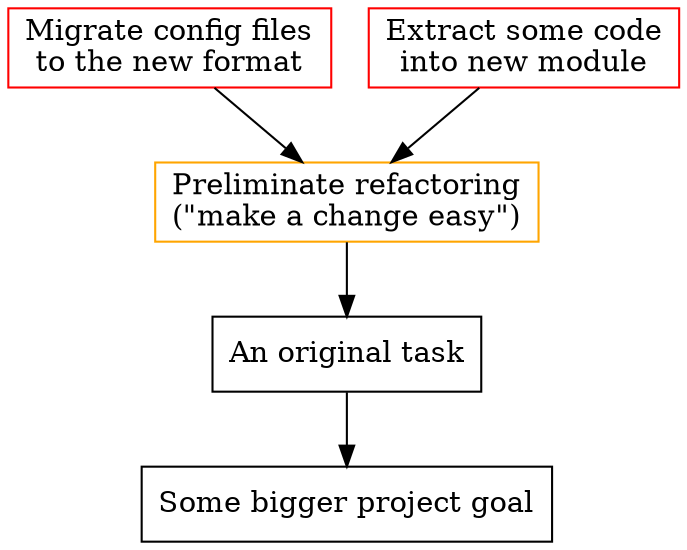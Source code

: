 digraph g {
node [shape=box];
edge [color=black];

others [label="Some bigger project goal"];
0 [label="An original task"];
2 [label="Preliminate refactoring
(&quot;make a change easy&quot;)", color=orange];
2_1 [label="Migrate config files
to the new format", color=red];
2_2 [label="Extract some code
into new module", color=red];
0 -> others;
2 -> 0;
2_1 -> 2;
2_2 -> 2;
}
